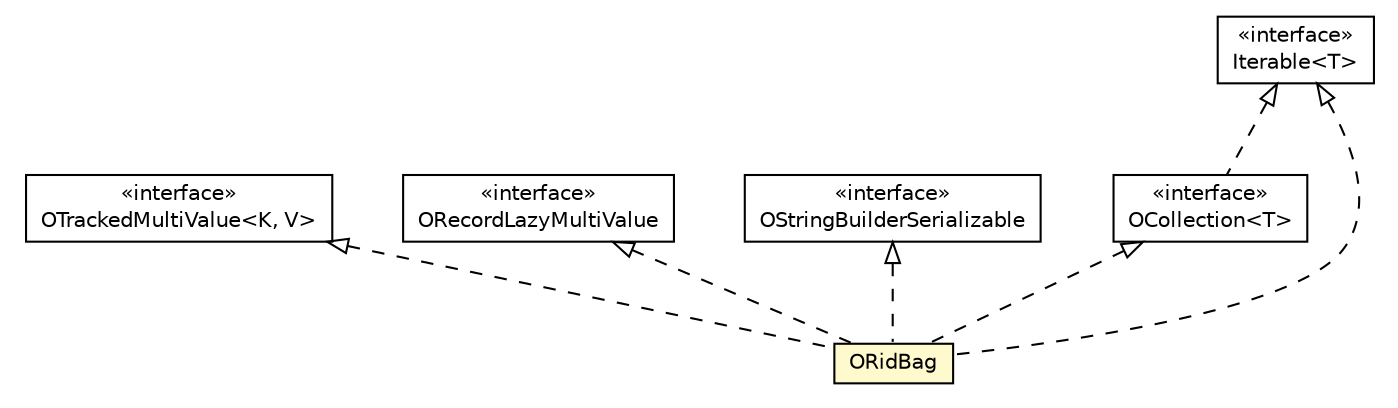 #!/usr/local/bin/dot
#
# Class diagram 
# Generated by UMLGraph version R5_6-24-gf6e263 (http://www.umlgraph.org/)
#

digraph G {
	edge [fontname="Helvetica",fontsize=10,labelfontname="Helvetica",labelfontsize=10];
	node [fontname="Helvetica",fontsize=10,shape=plaintext];
	nodesep=0.25;
	ranksep=0.5;
	// com.orientechnologies.common.collection.OCollection<T>
	c3178400 [label=<<table title="com.orientechnologies.common.collection.OCollection" border="0" cellborder="1" cellspacing="0" cellpadding="2" port="p" href="../../../../../common/collection/OCollection.html">
		<tr><td><table border="0" cellspacing="0" cellpadding="1">
<tr><td align="center" balign="center"> &#171;interface&#187; </td></tr>
<tr><td align="center" balign="center"> OCollection&lt;T&gt; </td></tr>
		</table></td></tr>
		</table>>, URL="../../../../../common/collection/OCollection.html", fontname="Helvetica", fontcolor="black", fontsize=10.0];
	// com.orientechnologies.orient.core.db.record.OTrackedMultiValue<K, V>
	c3178590 [label=<<table title="com.orientechnologies.orient.core.db.record.OTrackedMultiValue" border="0" cellborder="1" cellspacing="0" cellpadding="2" port="p" href="../OTrackedMultiValue.html">
		<tr><td><table border="0" cellspacing="0" cellpadding="1">
<tr><td align="center" balign="center"> &#171;interface&#187; </td></tr>
<tr><td align="center" balign="center"> OTrackedMultiValue&lt;K, V&gt; </td></tr>
		</table></td></tr>
		</table>>, URL="../OTrackedMultiValue.html", fontname="Helvetica", fontcolor="black", fontsize=10.0];
	// com.orientechnologies.orient.core.db.record.ORecordLazyMultiValue
	c3178594 [label=<<table title="com.orientechnologies.orient.core.db.record.ORecordLazyMultiValue" border="0" cellborder="1" cellspacing="0" cellpadding="2" port="p" href="../ORecordLazyMultiValue.html">
		<tr><td><table border="0" cellspacing="0" cellpadding="1">
<tr><td align="center" balign="center"> &#171;interface&#187; </td></tr>
<tr><td align="center" balign="center"> ORecordLazyMultiValue </td></tr>
		</table></td></tr>
		</table>>, URL="../ORecordLazyMultiValue.html", fontname="Helvetica", fontcolor="black", fontsize=10.0];
	// com.orientechnologies.orient.core.db.record.ridbag.ORidBag
	c3178604 [label=<<table title="com.orientechnologies.orient.core.db.record.ridbag.ORidBag" border="0" cellborder="1" cellspacing="0" cellpadding="2" port="p" bgcolor="lemonChiffon" href="./ORidBag.html">
		<tr><td><table border="0" cellspacing="0" cellpadding="1">
<tr><td align="center" balign="center"> ORidBag </td></tr>
		</table></td></tr>
		</table>>, URL="./ORidBag.html", fontname="Helvetica", fontcolor="black", fontsize=10.0];
	// com.orientechnologies.orient.core.serialization.serializer.string.OStringBuilderSerializable
	c3179344 [label=<<table title="com.orientechnologies.orient.core.serialization.serializer.string.OStringBuilderSerializable" border="0" cellborder="1" cellspacing="0" cellpadding="2" port="p" href="../../../serialization/serializer/string/OStringBuilderSerializable.html">
		<tr><td><table border="0" cellspacing="0" cellpadding="1">
<tr><td align="center" balign="center"> &#171;interface&#187; </td></tr>
<tr><td align="center" balign="center"> OStringBuilderSerializable </td></tr>
		</table></td></tr>
		</table>>, URL="../../../serialization/serializer/string/OStringBuilderSerializable.html", fontname="Helvetica", fontcolor="black", fontsize=10.0];
	//com.orientechnologies.common.collection.OCollection<T> implements java.lang.Iterable<T>
	c3180379:p -> c3178400:p [dir=back,arrowtail=empty,style=dashed];
	//com.orientechnologies.orient.core.db.record.ridbag.ORidBag implements com.orientechnologies.orient.core.serialization.serializer.string.OStringBuilderSerializable
	c3179344:p -> c3178604:p [dir=back,arrowtail=empty,style=dashed];
	//com.orientechnologies.orient.core.db.record.ridbag.ORidBag implements java.lang.Iterable<T>
	c3180379:p -> c3178604:p [dir=back,arrowtail=empty,style=dashed];
	//com.orientechnologies.orient.core.db.record.ridbag.ORidBag implements com.orientechnologies.orient.core.db.record.ORecordLazyMultiValue
	c3178594:p -> c3178604:p [dir=back,arrowtail=empty,style=dashed];
	//com.orientechnologies.orient.core.db.record.ridbag.ORidBag implements com.orientechnologies.orient.core.db.record.OTrackedMultiValue<K, V>
	c3178590:p -> c3178604:p [dir=back,arrowtail=empty,style=dashed];
	//com.orientechnologies.orient.core.db.record.ridbag.ORidBag implements com.orientechnologies.common.collection.OCollection<T>
	c3178400:p -> c3178604:p [dir=back,arrowtail=empty,style=dashed];
	// java.lang.Iterable<T>
	c3180379 [label=<<table title="java.lang.Iterable" border="0" cellborder="1" cellspacing="0" cellpadding="2" port="p" href="http://java.sun.com/j2se/1.4.2/docs/api/java/lang/Iterable.html">
		<tr><td><table border="0" cellspacing="0" cellpadding="1">
<tr><td align="center" balign="center"> &#171;interface&#187; </td></tr>
<tr><td align="center" balign="center"> Iterable&lt;T&gt; </td></tr>
		</table></td></tr>
		</table>>, URL="http://java.sun.com/j2se/1.4.2/docs/api/java/lang/Iterable.html", fontname="Helvetica", fontcolor="black", fontsize=10.0];
}

